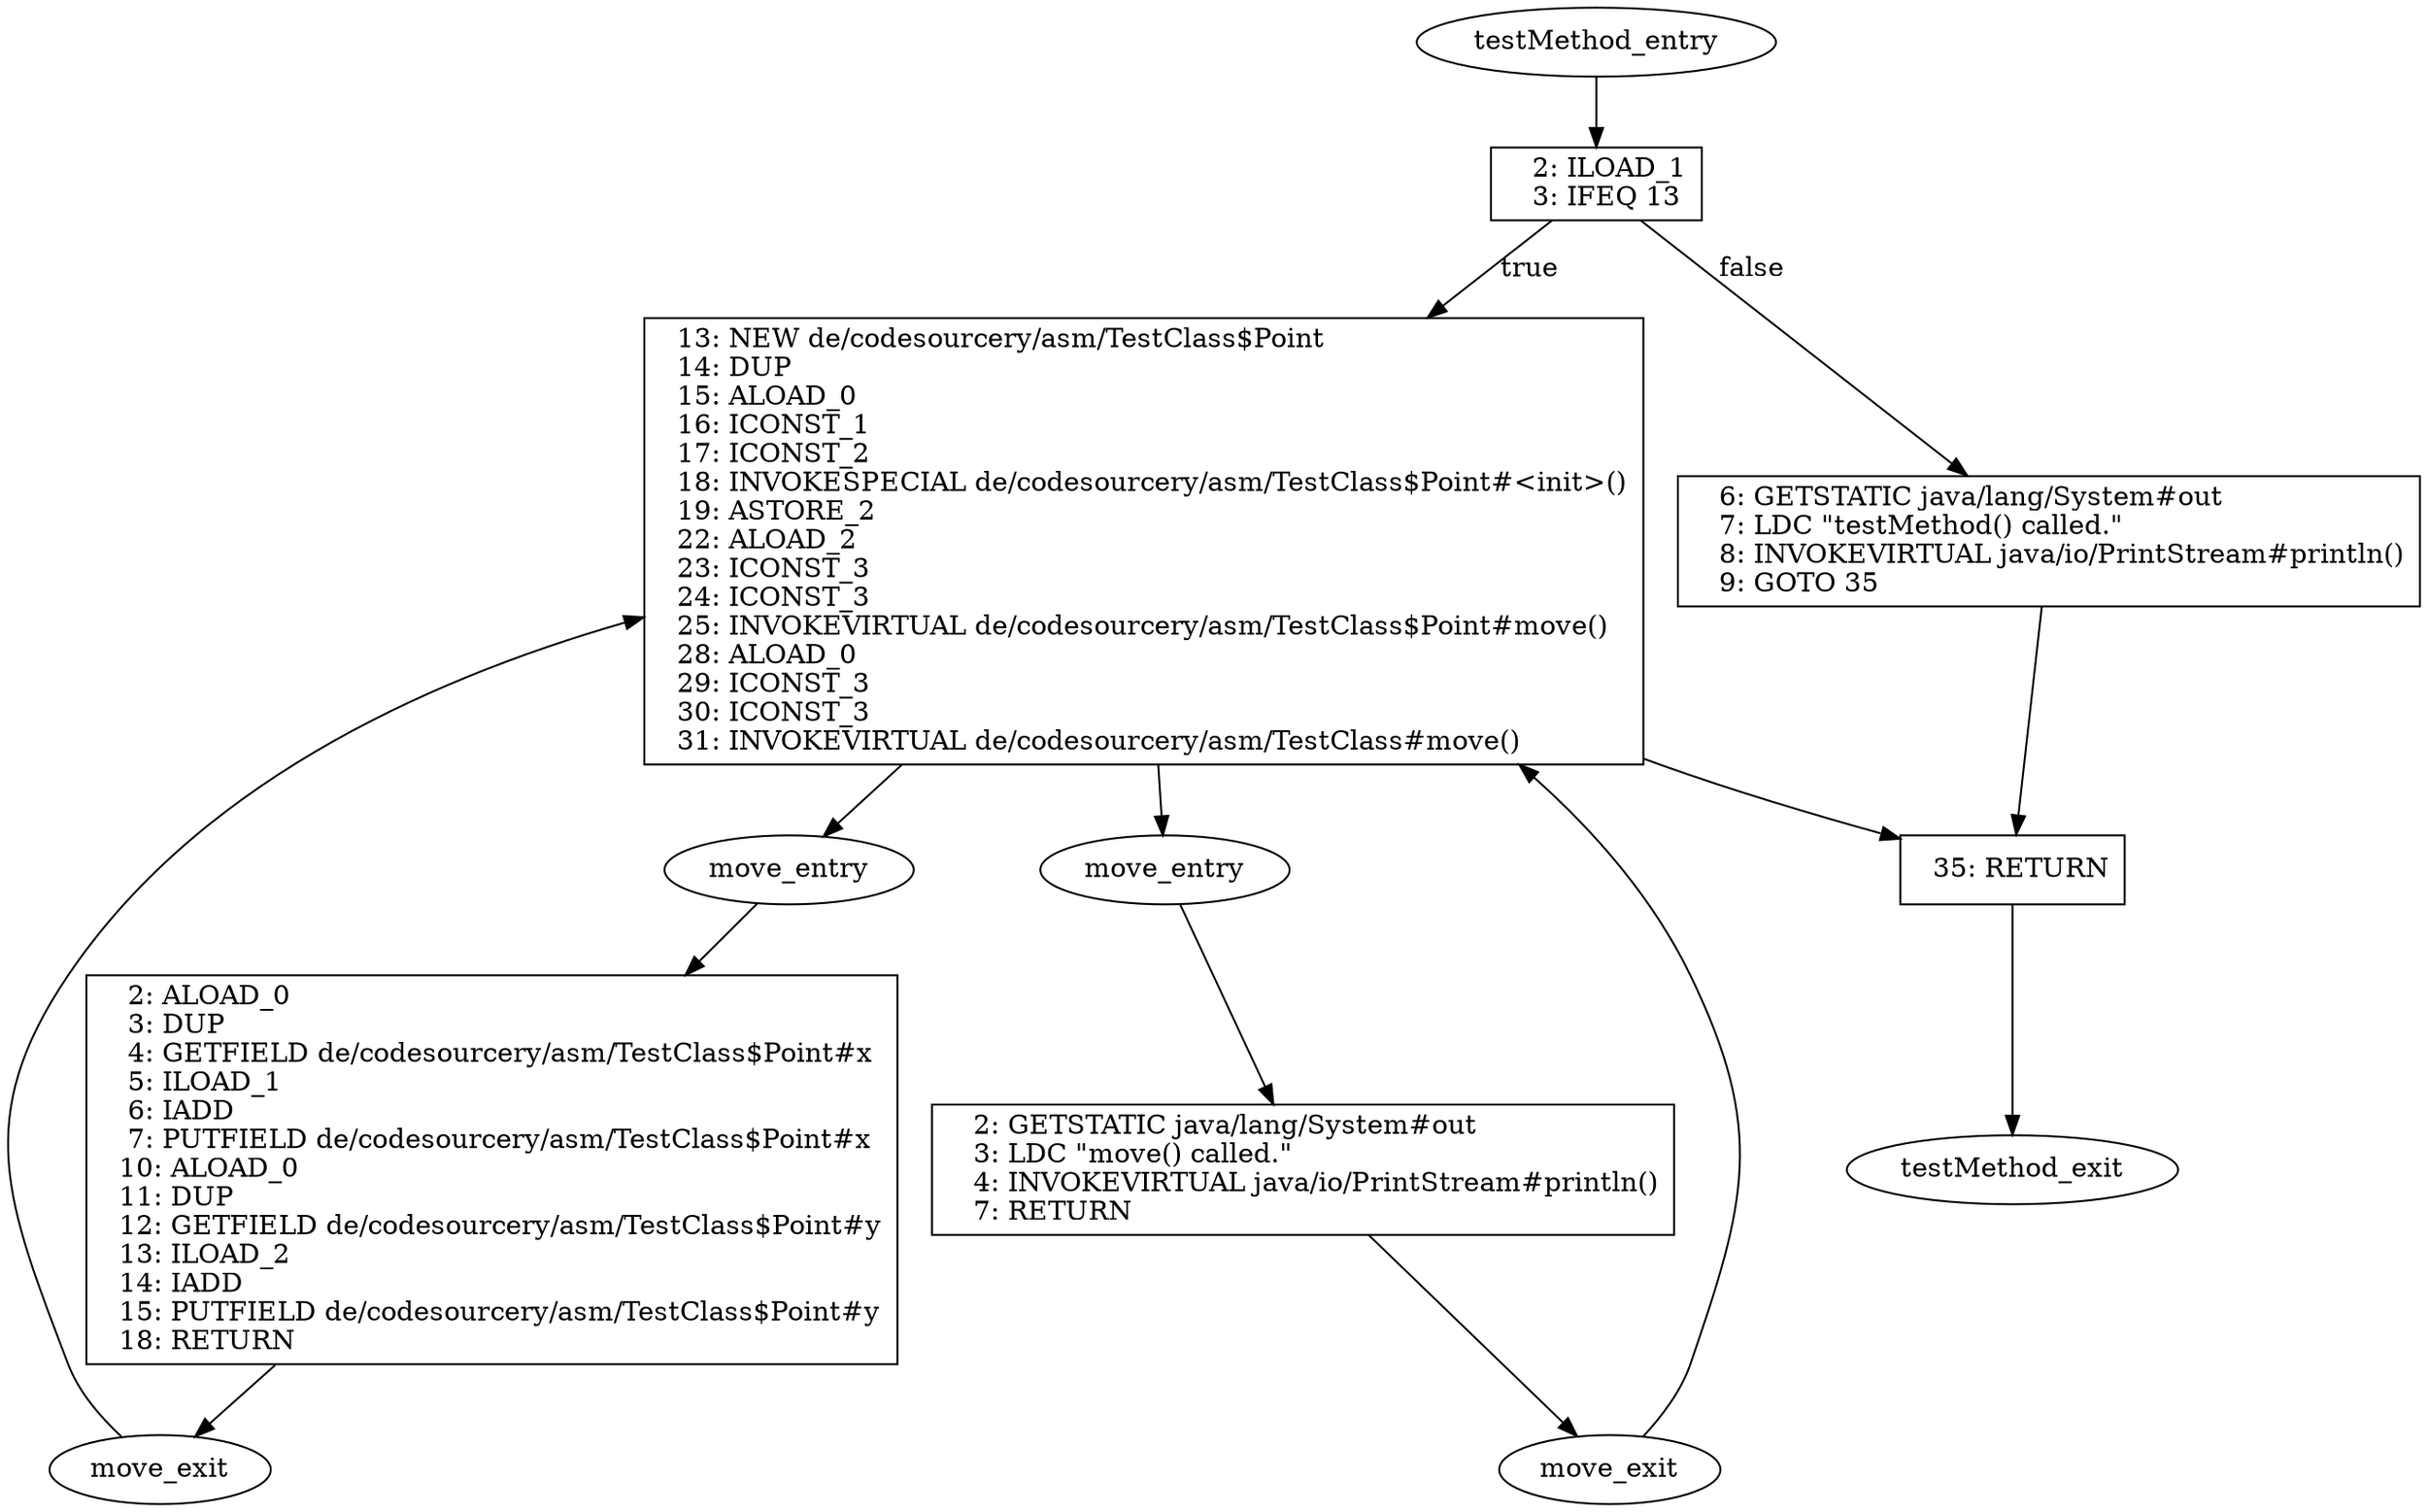 digraph "testMethod()" {
    END [shape=ellipse,label="testMethod_exit"]
    "32_33_34_35" [shape=box,label="  35: RETURN\l"]
    "10_11_12_13_14_15_16_17_18_19_20_21_22_23_24_25_26_27_28_29_30_31" [shape=box,label="  13: NEW de/codesourcery/asm/TestClass$Point\l  14: DUP\l  15: ALOAD_0\l  16: ICONST_1\l  17: ICONST_2\l  18: INVOKESPECIAL de/codesourcery/asm/TestClass$Point#<init>()\l  19: ASTORE_2\l  22: ALOAD_2\l  23: ICONST_3\l  24: ICONST_3\l  25: INVOKEVIRTUAL de/codesourcery/asm/TestClass$Point#move()\l  28: ALOAD_0\l  29: ICONST_3\l  30: ICONST_3\l  31: INVOKEVIRTUAL de/codesourcery/asm/TestClass#move()\l"]
    START [shape=ellipse,label="testMethod_entry"]
    "0_1_2_3" [shape=box,label="   2: ILOAD_1\l   3: IFEQ 13\l"]
    "4_5_6_7_8_9" [shape=box,label="   6: GETSTATIC java/lang/System#out\l   7: LDC \"testMethod() called.\"\l   8: INVOKEVIRTUAL java/io/PrintStream#println()\l   9: GOTO 35\l"]
    "32_33_34_35" -> END 
    "10_11_12_13_14_15_16_17_18_19_20_21_22_23_24_25_26_27_28_29_30_31" -> "32_33_34_35" 
    START -> "0_1_2_3" 
    "0_1_2_3" -> "10_11_12_13_14_15_16_17_18_19_20_21_22_23_24_25_26_27_28_29_30_31" [label="true"]
    "0_1_2_3" -> "4_5_6_7_8_9" [label="false"]
    "4_5_6_7_8_9" -> "32_33_34_35" 
    "0_START" [shape=ellipse,label="move_entry"]
    "0_END" [shape=ellipse,label="move_exit"]
    "0_0_1_2_3_4_5_6_7_8_9_10_11_12_13_14_15_16_17_18" [shape=box,label="   2: ALOAD_0\l   3: DUP\l   4: GETFIELD de/codesourcery/asm/TestClass$Point#x\l   5: ILOAD_1\l   6: IADD\l   7: PUTFIELD de/codesourcery/asm/TestClass$Point#x\l  10: ALOAD_0\l  11: DUP\l  12: GETFIELD de/codesourcery/asm/TestClass$Point#y\l  13: ILOAD_2\l  14: IADD\l  15: PUTFIELD de/codesourcery/asm/TestClass$Point#y\l  18: RETURN\l"]
    "0_START" -> "0_0_1_2_3_4_5_6_7_8_9_10_11_12_13_14_15_16_17_18" 
    "0_0_1_2_3_4_5_6_7_8_9_10_11_12_13_14_15_16_17_18" -> "0_END" 
    "10_11_12_13_14_15_16_17_18_19_20_21_22_23_24_25_26_27_28_29_30_31" -> "0_START"
    "0_END" -> "10_11_12_13_14_15_16_17_18_19_20_21_22_23_24_25_26_27_28_29_30_31"
    "1_0_1_2_3_4_5_6_7" [shape=box,label="   2: GETSTATIC java/lang/System#out\l   3: LDC \"move() called.\"\l   4: INVOKEVIRTUAL java/io/PrintStream#println()\l   7: RETURN\l"]
    "1_START" [shape=ellipse,label="move_entry"]
    "1_END" [shape=ellipse,label="move_exit"]
    "1_0_1_2_3_4_5_6_7" -> "1_END" 
    "1_START" -> "1_0_1_2_3_4_5_6_7" 
    "10_11_12_13_14_15_16_17_18_19_20_21_22_23_24_25_26_27_28_29_30_31" -> "1_START"
    "1_END" -> "10_11_12_13_14_15_16_17_18_19_20_21_22_23_24_25_26_27_28_29_30_31"
}